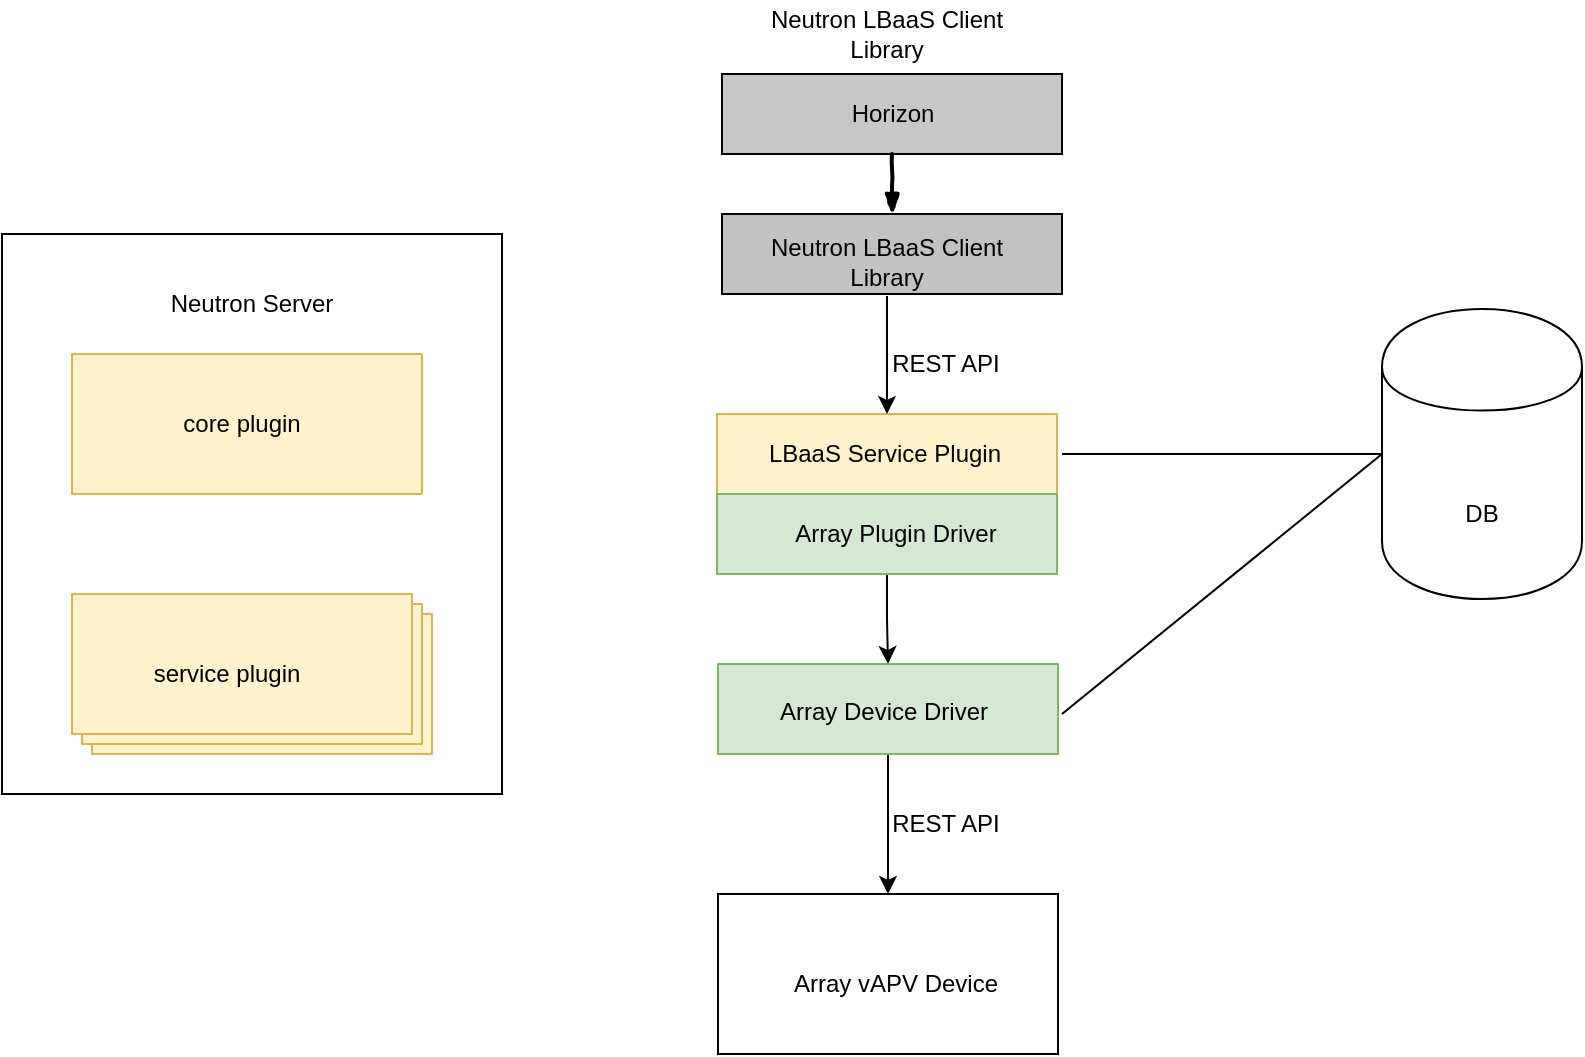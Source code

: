 <mxfile version="10.5.4" type="github"><diagram id="7N29zGMl4YyJZc-qTW2X" name="Page-1"><mxGraphModel dx="918" dy="648" grid="1" gridSize="10" guides="1" tooltips="1" connect="1" arrows="1" fold="1" page="1" pageScale="1" pageWidth="827" pageHeight="1169" math="0" shadow="0"><root><mxCell id="0"/><mxCell id="1" parent="0"/><mxCell id="S_-yiuZPqRbQBj3VuvO1-1" value="" style="rounded=0;whiteSpace=wrap;html=1;" parent="1" vertex="1"><mxGeometry y="160" width="250" height="280" as="geometry"/></mxCell><mxCell id="S_-yiuZPqRbQBj3VuvO1-3" value="" style="verticalLabelPosition=bottom;verticalAlign=top;html=1;shape=mxgraph.basic.layered_rect;dx=10;outlineConnect=0;fillColor=#fff2cc;strokeColor=#d6b656;" parent="1" vertex="1"><mxGeometry x="35" y="340" width="180" height="80" as="geometry"/></mxCell><mxCell id="S_-yiuZPqRbQBj3VuvO1-4" value="" style="verticalLabelPosition=bottom;verticalAlign=top;html=1;shape=mxgraph.basic.rect;fillColor2=none;strokeWidth=1;size=20;indent=5;fillColor=#fff2cc;strokeColor=#d6b656;" parent="1" vertex="1"><mxGeometry x="35" y="220" width="175" height="70" as="geometry"/></mxCell><mxCell id="GUvjcUXcu_N0Zd0C1J7k-2" value="Neutron Server" style="text;html=1;strokeColor=none;fillColor=none;align=center;verticalAlign=middle;whiteSpace=wrap;rounded=0;" vertex="1" parent="1"><mxGeometry x="70" y="180" width="110" height="30" as="geometry"/></mxCell><mxCell id="GUvjcUXcu_N0Zd0C1J7k-3" value="core plugin" style="text;html=1;strokeColor=none;fillColor=none;align=center;verticalAlign=middle;whiteSpace=wrap;rounded=0;" vertex="1" parent="1"><mxGeometry x="70" y="242.5" width="100" height="25" as="geometry"/></mxCell><mxCell id="GUvjcUXcu_N0Zd0C1J7k-4" value="service plugin" style="text;html=1;strokeColor=none;fillColor=none;align=center;verticalAlign=middle;whiteSpace=wrap;rounded=0;" vertex="1" parent="1"><mxGeometry x="60" y="365" width="105" height="30" as="geometry"/></mxCell><mxCell id="GUvjcUXcu_N0Zd0C1J7k-5" value="" style="rounded=0;whiteSpace=wrap;html=1;fillColor=#C7C7C7;" vertex="1" parent="1"><mxGeometry x="360" y="80" width="170" height="40" as="geometry"/></mxCell><mxCell id="GUvjcUXcu_N0Zd0C1J7k-8" value="" style="rounded=0;whiteSpace=wrap;html=1;fillColor=#C2C2C2;" vertex="1" parent="1"><mxGeometry x="360" y="150" width="170" height="40" as="geometry"/></mxCell><mxCell id="GUvjcUXcu_N0Zd0C1J7k-9" value="" style="rounded=0;whiteSpace=wrap;html=1;fillColor=#fff2cc;strokeColor=#d6b656;" vertex="1" parent="1"><mxGeometry x="357.5" y="250" width="170" height="40" as="geometry"/></mxCell><mxCell id="GUvjcUXcu_N0Zd0C1J7k-20" style="edgeStyle=orthogonalEdgeStyle;rounded=0;orthogonalLoop=1;jettySize=auto;html=1;exitX=0.5;exitY=1;exitDx=0;exitDy=0;entryX=0.5;entryY=0;entryDx=0;entryDy=0;" edge="1" parent="1" source="GUvjcUXcu_N0Zd0C1J7k-10" target="GUvjcUXcu_N0Zd0C1J7k-11"><mxGeometry relative="1" as="geometry"/></mxCell><mxCell id="GUvjcUXcu_N0Zd0C1J7k-10" value="" style="rounded=0;whiteSpace=wrap;html=1;fillColor=#d5e8d4;strokeColor=#82b366;" vertex="1" parent="1"><mxGeometry x="357.5" y="290" width="170" height="40" as="geometry"/></mxCell><mxCell id="GUvjcUXcu_N0Zd0C1J7k-25" style="edgeStyle=orthogonalEdgeStyle;rounded=0;orthogonalLoop=1;jettySize=auto;html=1;entryX=0.5;entryY=0;entryDx=0;entryDy=0;" edge="1" parent="1" source="GUvjcUXcu_N0Zd0C1J7k-11" target="GUvjcUXcu_N0Zd0C1J7k-12"><mxGeometry relative="1" as="geometry"/></mxCell><mxCell id="GUvjcUXcu_N0Zd0C1J7k-11" value="" style="rounded=0;whiteSpace=wrap;html=1;fillColor=#d5e8d4;strokeColor=#82b366;" vertex="1" parent="1"><mxGeometry x="358" y="375" width="170" height="45" as="geometry"/></mxCell><mxCell id="GUvjcUXcu_N0Zd0C1J7k-12" value="" style="rounded=0;whiteSpace=wrap;html=1;" vertex="1" parent="1"><mxGeometry x="358" y="490" width="170" height="80" as="geometry"/></mxCell><mxCell id="GUvjcUXcu_N0Zd0C1J7k-13" value="Horizon" style="text;html=1;strokeColor=none;fillColor=none;align=center;verticalAlign=middle;whiteSpace=wrap;rounded=0;" vertex="1" parent="1"><mxGeometry x="396.5" y="90" width="97" height="20" as="geometry"/></mxCell><mxCell id="GUvjcUXcu_N0Zd0C1J7k-19" style="edgeStyle=orthogonalEdgeStyle;rounded=0;orthogonalLoop=1;jettySize=auto;html=1;exitX=0.5;exitY=1;exitDx=0;exitDy=0;entryX=0.5;entryY=0;entryDx=0;entryDy=0;" edge="1" parent="1" source="GUvjcUXcu_N0Zd0C1J7k-14" target="GUvjcUXcu_N0Zd0C1J7k-9"><mxGeometry relative="1" as="geometry"/></mxCell><mxCell id="GUvjcUXcu_N0Zd0C1J7k-14" value="Neutron LBaaS Client Library" style="text;html=1;strokeColor=none;fillColor=none;align=center;verticalAlign=middle;whiteSpace=wrap;rounded=0;" vertex="1" parent="1"><mxGeometry x="365" y="157" width="155" height="34" as="geometry"/></mxCell><mxCell id="GUvjcUXcu_N0Zd0C1J7k-17" value="Neutron LBaaS Client Library" style="text;html=1;strokeColor=none;fillColor=none;align=center;verticalAlign=middle;whiteSpace=wrap;rounded=0;" vertex="1" parent="1"><mxGeometry x="365" y="43" width="155" height="34" as="geometry"/></mxCell><mxCell id="GUvjcUXcu_N0Zd0C1J7k-16" value="" style="rounded=0;comic=1;strokeWidth=2;endArrow=blockThin;html=1;fontFamily=Comic Sans MS;fontStyle=1;exitX=0.5;exitY=1;exitDx=0;exitDy=0;entryX=0.5;entryY=0;entryDx=0;entryDy=0;" edge="1" parent="1" source="GUvjcUXcu_N0Zd0C1J7k-5" target="GUvjcUXcu_N0Zd0C1J7k-8"><mxGeometry width="50" height="50" relative="1" as="geometry"><mxPoint x="440" y="170" as="sourcePoint"/><mxPoint x="490" y="120" as="targetPoint"/></mxGeometry></mxCell><mxCell id="GUvjcUXcu_N0Zd0C1J7k-26" value="REST API" style="text;html=1;strokeColor=none;fillColor=none;align=center;verticalAlign=middle;whiteSpace=wrap;rounded=0;" vertex="1" parent="1"><mxGeometry x="424" y="210" width="96" height="29" as="geometry"/></mxCell><mxCell id="GUvjcUXcu_N0Zd0C1J7k-27" value="REST API" style="text;html=1;strokeColor=none;fillColor=none;align=center;verticalAlign=middle;whiteSpace=wrap;rounded=0;" vertex="1" parent="1"><mxGeometry x="424" y="440.5" width="96" height="29" as="geometry"/></mxCell><mxCell id="GUvjcUXcu_N0Zd0C1J7k-28" value="LBaaS Service Plugin" style="text;html=1;strokeColor=none;fillColor=none;align=center;verticalAlign=middle;whiteSpace=wrap;rounded=0;" vertex="1" parent="1"><mxGeometry x="373" y="260" width="137" height="20" as="geometry"/></mxCell><mxCell id="GUvjcUXcu_N0Zd0C1J7k-29" value="Array Plugin Driver" style="text;html=1;strokeColor=none;fillColor=none;align=center;verticalAlign=middle;whiteSpace=wrap;rounded=0;" vertex="1" parent="1"><mxGeometry x="384" y="300" width="126" height="20" as="geometry"/></mxCell><mxCell id="GUvjcUXcu_N0Zd0C1J7k-30" value="Array Device Driver" style="text;html=1;strokeColor=none;fillColor=none;align=center;verticalAlign=middle;whiteSpace=wrap;rounded=0;" vertex="1" parent="1"><mxGeometry x="373" y="388" width="136" height="22" as="geometry"/></mxCell><mxCell id="GUvjcUXcu_N0Zd0C1J7k-31" value="Array vAPV Device" style="text;html=1;strokeColor=none;fillColor=none;align=center;verticalAlign=middle;whiteSpace=wrap;rounded=0;" vertex="1" parent="1"><mxGeometry x="384" y="520" width="126" height="30" as="geometry"/></mxCell><mxCell id="GUvjcUXcu_N0Zd0C1J7k-34" value="" style="shape=cylinder;whiteSpace=wrap;html=1;boundedLbl=1;backgroundOutline=1;" vertex="1" parent="1"><mxGeometry x="690" y="197.5" width="100" height="145" as="geometry"/></mxCell><mxCell id="GUvjcUXcu_N0Zd0C1J7k-35" value="DB&lt;br&gt;" style="text;html=1;strokeColor=none;fillColor=none;align=center;verticalAlign=middle;whiteSpace=wrap;rounded=0;" vertex="1" parent="1"><mxGeometry x="720" y="290" width="40" height="20" as="geometry"/></mxCell><mxCell id="GUvjcUXcu_N0Zd0C1J7k-36" value="" style="endArrow=none;html=1;entryX=0;entryY=0.5;entryDx=0;entryDy=0;" edge="1" parent="1" target="GUvjcUXcu_N0Zd0C1J7k-34"><mxGeometry width="50" height="50" relative="1" as="geometry"><mxPoint x="530" y="270" as="sourcePoint"/><mxPoint x="670" y="260" as="targetPoint"/></mxGeometry></mxCell><mxCell id="GUvjcUXcu_N0Zd0C1J7k-37" value="" style="endArrow=none;html=1;entryX=0;entryY=0.5;entryDx=0;entryDy=0;" edge="1" parent="1" target="GUvjcUXcu_N0Zd0C1J7k-34"><mxGeometry width="50" height="50" relative="1" as="geometry"><mxPoint x="530" y="400" as="sourcePoint"/><mxPoint x="660" y="350" as="targetPoint"/></mxGeometry></mxCell></root></mxGraphModel></diagram></mxfile>